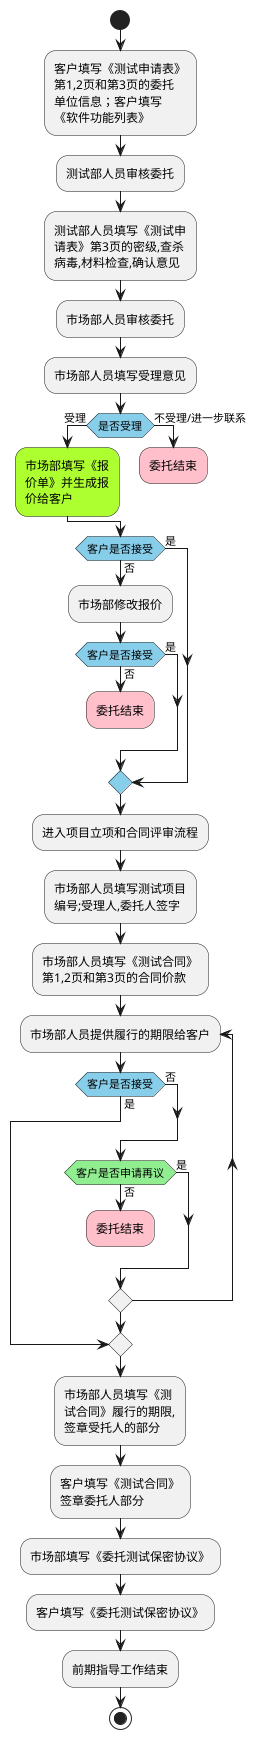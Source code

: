 @startuml
start
:客户填写《测试申请表》
第1,2页和第3页的委托
单位信息；客户填写
《软件功能列表》;
:测试部人员审核委托;
:测试部人员填写《测试申
请表》第3页的密级,查杀
病毒,材料检查,确认意见;
:市场部人员审核委托;
:市场部人员填写受理意见;
#SkyBlue:if (是否受理) is (受理) then
#GreenYellow:市场部填写《报
价单》并生成报
价给客户;
else (不受理/进一步联系)
#Pink:委托结束;
kill
endif
' !pragma useVerticalIf on
#SkyBlue:if (客户是否接受) then (是)
else (否)
:市场部修改报价;
#SkyBlue:if (客户是否接受) then (否)
#Pink:委托结束;
kill
else (是)
endif
endif
:进入项目立项和合同评审流程;
:市场部人员填写测试项目
编号;受理人,委托人签字;
:市场部人员填写《测试合同》
第1,2页和第3页的合同价款;
repeat:市场部人员提供履行的期限给客户;
#SkyBlue:if (客户是否接受) then (是)
break
else (否)
endif
#LightGreen:if (客户是否申请再议) then (是)
else (否)
#Pink:委托结束;
endif
kill
repeat while ()
:市场部人员填写《测
试合同》履行的期限,
签章受托人的部分;
:客户填写《测试合同》
签章委托人部分;
:市场部填写《委托测试保密协议》;
:客户填写《委托测试保密协议》;
:前期指导工作结束;
stop
@enduml